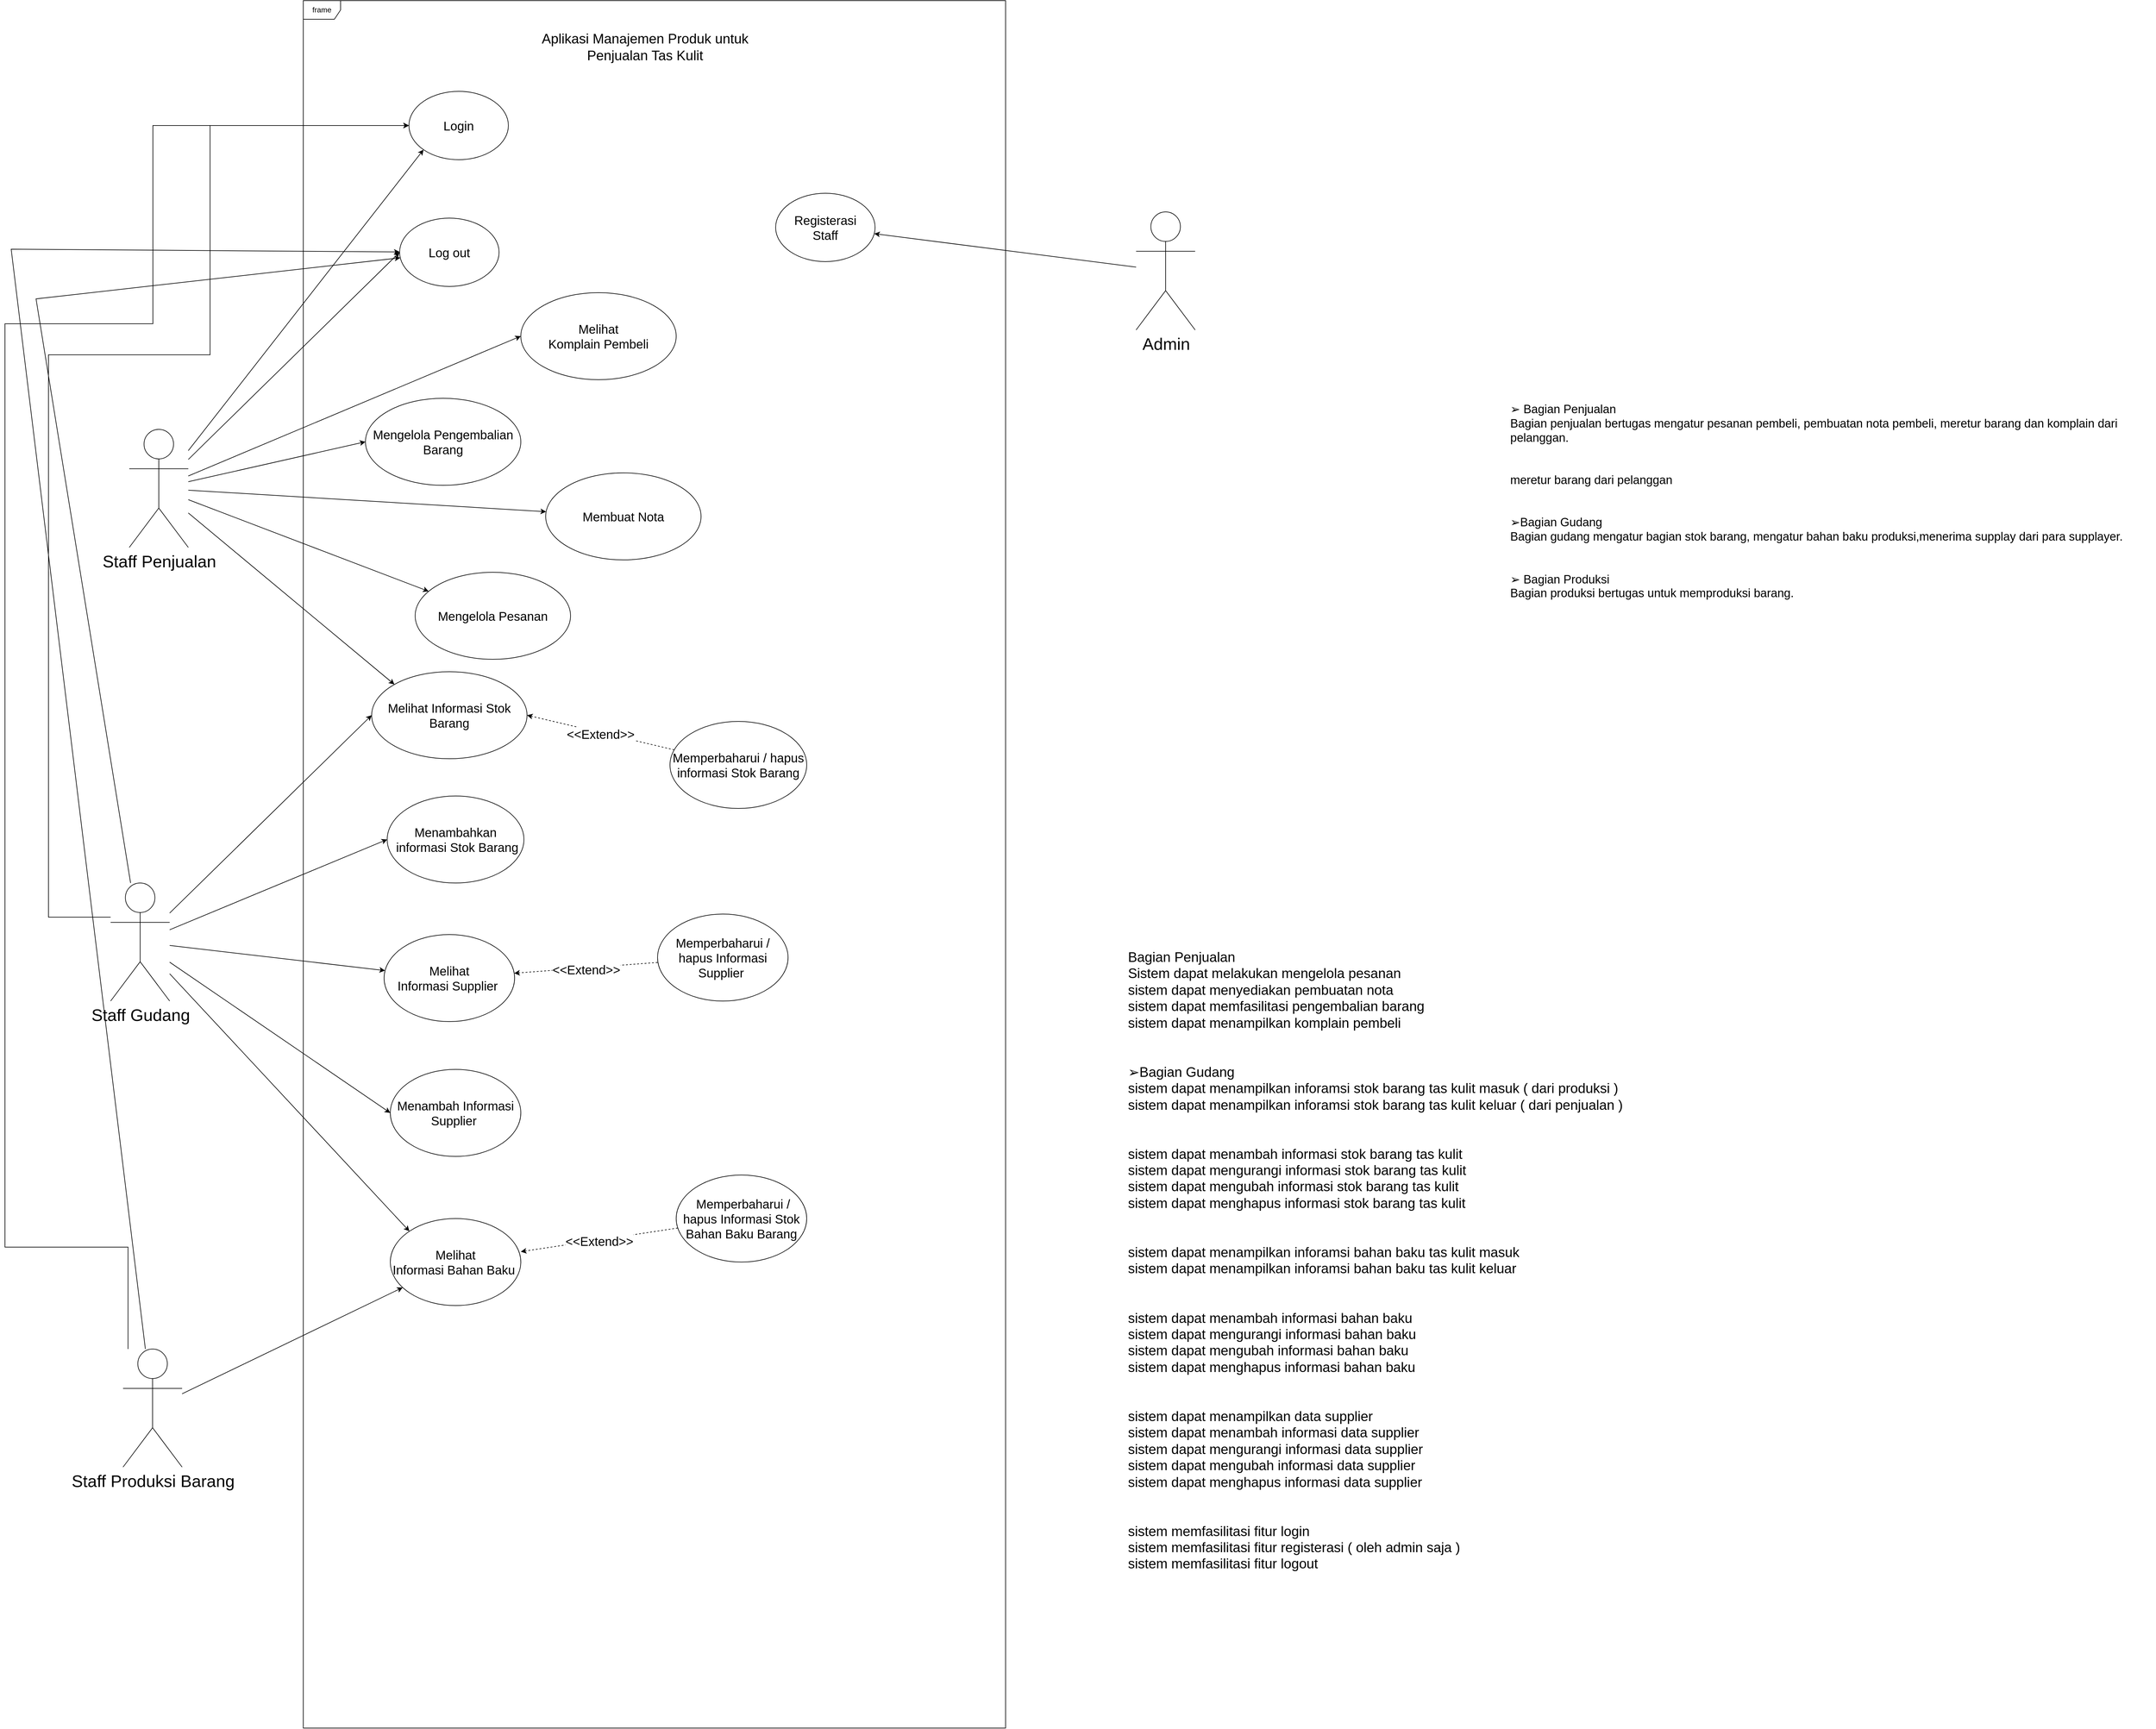 <mxfile version="21.1.1" type="github">
  <diagram name="Page-1" id="xjvxwk_3kaTPLV7VPJxn">
    <mxGraphModel dx="2295" dy="2140" grid="1" gridSize="10" guides="1" tooltips="1" connect="1" arrows="1" fold="1" page="1" pageScale="1" pageWidth="1169" pageHeight="827" math="0" shadow="0">
      <root>
        <mxCell id="0" />
        <mxCell id="1" parent="0" />
        <mxCell id="IXw6Qi-PNi6ADlv29cn4-34" style="rounded=0;orthogonalLoop=1;jettySize=auto;html=1;" edge="1" parent="1" source="IXw6Qi-PNi6ADlv29cn4-1" target="IXw6Qi-PNi6ADlv29cn4-30">
          <mxGeometry relative="1" as="geometry" />
        </mxCell>
        <mxCell id="IXw6Qi-PNi6ADlv29cn4-37" style="rounded=0;orthogonalLoop=1;jettySize=auto;html=1;entryX=0;entryY=0.5;entryDx=0;entryDy=0;" edge="1" parent="1" source="IXw6Qi-PNi6ADlv29cn4-1" target="IXw6Qi-PNi6ADlv29cn4-35">
          <mxGeometry relative="1" as="geometry" />
        </mxCell>
        <mxCell id="IXw6Qi-PNi6ADlv29cn4-61" style="edgeStyle=none;rounded=0;orthogonalLoop=1;jettySize=auto;html=1;entryX=0;entryY=0.5;entryDx=0;entryDy=0;" edge="1" parent="1" source="IXw6Qi-PNi6ADlv29cn4-1" target="IXw6Qi-PNi6ADlv29cn4-49">
          <mxGeometry relative="1" as="geometry" />
        </mxCell>
        <mxCell id="IXw6Qi-PNi6ADlv29cn4-66" style="edgeStyle=none;rounded=0;orthogonalLoop=1;jettySize=auto;html=1;entryX=0;entryY=0;entryDx=0;entryDy=0;" edge="1" parent="1" source="IXw6Qi-PNi6ADlv29cn4-1" target="IXw6Qi-PNi6ADlv29cn4-50">
          <mxGeometry relative="1" as="geometry" />
        </mxCell>
        <mxCell id="IXw6Qi-PNi6ADlv29cn4-67" style="edgeStyle=orthogonalEdgeStyle;rounded=0;orthogonalLoop=1;jettySize=auto;html=1;" edge="1" parent="1" source="IXw6Qi-PNi6ADlv29cn4-1" target="IXw6Qi-PNi6ADlv29cn4-13">
          <mxGeometry relative="1" as="geometry">
            <Array as="points">
              <mxPoint x="100" y="805" />
              <mxPoint x="100" y="-100" />
              <mxPoint x="360" y="-100" />
              <mxPoint x="360" y="-469" />
            </Array>
          </mxGeometry>
        </mxCell>
        <mxCell id="IXw6Qi-PNi6ADlv29cn4-69" style="edgeStyle=none;rounded=0;orthogonalLoop=1;jettySize=auto;html=1;entryX=0;entryY=0.5;entryDx=0;entryDy=0;" edge="1" parent="1" source="IXw6Qi-PNi6ADlv29cn4-1" target="IXw6Qi-PNi6ADlv29cn4-68">
          <mxGeometry relative="1" as="geometry" />
        </mxCell>
        <mxCell id="IXw6Qi-PNi6ADlv29cn4-82" style="edgeStyle=none;rounded=0;orthogonalLoop=1;jettySize=auto;html=1;" edge="1" parent="1" source="IXw6Qi-PNi6ADlv29cn4-1" target="IXw6Qi-PNi6ADlv29cn4-80">
          <mxGeometry relative="1" as="geometry">
            <Array as="points">
              <mxPoint x="80" y="-190" />
            </Array>
          </mxGeometry>
        </mxCell>
        <mxCell id="IXw6Qi-PNi6ADlv29cn4-1" value="Staff Gudang" style="shape=umlActor;verticalLabelPosition=bottom;verticalAlign=top;html=1;fontSize=27;" vertex="1" parent="1">
          <mxGeometry x="200" y="750" width="95" height="190" as="geometry" />
        </mxCell>
        <mxCell id="IXw6Qi-PNi6ADlv29cn4-6" value="frame" style="shape=umlFrame;whiteSpace=wrap;html=1;pointerEvents=0;" vertex="1" parent="1">
          <mxGeometry x="510" y="-670" width="1130" height="2780" as="geometry" />
        </mxCell>
        <mxCell id="IXw6Qi-PNi6ADlv29cn4-12" value="&lt;font style=&quot;font-size: 22px;&quot;&gt;Bagian Penjualan&lt;br style=&quot;font-size: 22px;&quot;&gt;Sistem dapat melakukan mengelola pesanan&amp;nbsp;&lt;br style=&quot;font-size: 22px;&quot;&gt;sistem dapat menyediakan pembuatan nota&amp;nbsp;&lt;br style=&quot;font-size: 22px;&quot;&gt;sistem dapat memfasilitasi pengembalian barang&lt;br style=&quot;font-size: 22px;&quot;&gt;sistem dapat menampilkan komplain pembeli&lt;br style=&quot;font-size: 22px;&quot;&gt;&lt;br style=&quot;font-size: 22px;&quot;&gt;&lt;br style=&quot;font-size: 22px;&quot;&gt;➢Bagian Gudang&lt;br style=&quot;font-size: 22px;&quot;&gt;sistem dapat menampilkan inforamsi stok barang tas kulit masuk ( dari produksi )&lt;br style=&quot;font-size: 22px;&quot;&gt;sistem dapat menampilkan inforamsi stok barang tas kulit keluar ( dari penjualan )&lt;br style=&quot;font-size: 22px;&quot;&gt;&lt;br style=&quot;font-size: 22px;&quot;&gt;&lt;br style=&quot;font-size: 22px;&quot;&gt;sistem dapat menambah informasi stok barang tas kulit&lt;br style=&quot;font-size: 22px;&quot;&gt;sistem dapat mengurangi informasi stok barang tas kulit&lt;br style=&quot;font-size: 22px;&quot;&gt;sistem dapat mengubah informasi stok barang tas kulit&lt;br style=&quot;font-size: 22px;&quot;&gt;sistem dapat menghapus informasi stok barang tas kulit&lt;br style=&quot;font-size: 22px;&quot;&gt;&lt;br style=&quot;font-size: 22px;&quot;&gt;&lt;br style=&quot;font-size: 22px;&quot;&gt;sistem dapat menampilkan inforamsi bahan baku tas kulit masuk&lt;br style=&quot;font-size: 22px;&quot;&gt;sistem dapat menampilkan inforamsi bahan baku tas kulit keluar&lt;br style=&quot;font-size: 22px;&quot;&gt;&lt;br style=&quot;font-size: 22px;&quot;&gt;&lt;br style=&quot;font-size: 22px;&quot;&gt;sistem dapat menambah informasi bahan baku&lt;br style=&quot;font-size: 22px;&quot;&gt;sistem dapat mengurangi informasi bahan baku&lt;br style=&quot;font-size: 22px;&quot;&gt;sistem dapat mengubah informasi bahan baku&lt;br style=&quot;font-size: 22px;&quot;&gt;sistem dapat menghapus informasi bahan baku&lt;br style=&quot;font-size: 22px;&quot;&gt;&lt;br style=&quot;font-size: 22px;&quot;&gt;&lt;br style=&quot;font-size: 22px;&quot;&gt;sistem dapat menampilkan data supplier&lt;br style=&quot;font-size: 22px;&quot;&gt;sistem dapat menambah informasi data supplier&lt;br style=&quot;font-size: 22px;&quot;&gt;sistem dapat mengurangi informasi data supplier&lt;br style=&quot;font-size: 22px;&quot;&gt;sistem dapat mengubah informasi data supplier&lt;br style=&quot;font-size: 22px;&quot;&gt;sistem dapat menghapus informasi data supplier&lt;br style=&quot;font-size: 22px;&quot;&gt;&lt;br style=&quot;font-size: 22px;&quot;&gt;&lt;br style=&quot;font-size: 22px;&quot;&gt;sistem memfasilitasi fitur login&lt;br style=&quot;font-size: 22px;&quot;&gt;sistem memfasilitasi fitur registerasi ( oleh admin saja )&lt;br style=&quot;font-size: 22px;&quot;&gt;sistem memfasilitasi fitur logout&lt;/font&gt;" style="text;whiteSpace=wrap;html=1;fontSize=22;" vertex="1" parent="1">
          <mxGeometry x="1835" y="850" width="881" height="640" as="geometry" />
        </mxCell>
        <mxCell id="IXw6Qi-PNi6ADlv29cn4-13" value="Login" style="ellipse;whiteSpace=wrap;html=1;fontSize=20;" vertex="1" parent="1">
          <mxGeometry x="680" y="-524" width="160" height="110" as="geometry" />
        </mxCell>
        <mxCell id="IXw6Qi-PNi6ADlv29cn4-17" style="edgeStyle=orthogonalEdgeStyle;rounded=0;orthogonalLoop=1;jettySize=auto;html=1;exitX=0.5;exitY=1;exitDx=0;exitDy=0;" edge="1" parent="1">
          <mxGeometry relative="1" as="geometry">
            <mxPoint x="800" y="873" as="sourcePoint" />
            <mxPoint x="800" y="873" as="targetPoint" />
          </mxGeometry>
        </mxCell>
        <mxCell id="IXw6Qi-PNi6ADlv29cn4-53" style="edgeStyle=none;rounded=0;orthogonalLoop=1;jettySize=auto;html=1;entryX=0;entryY=1;entryDx=0;entryDy=0;" edge="1" parent="1" source="IXw6Qi-PNi6ADlv29cn4-23" target="IXw6Qi-PNi6ADlv29cn4-13">
          <mxGeometry relative="1" as="geometry" />
        </mxCell>
        <mxCell id="IXw6Qi-PNi6ADlv29cn4-64" style="edgeStyle=none;rounded=0;orthogonalLoop=1;jettySize=auto;html=1;entryX=0;entryY=0;entryDx=0;entryDy=0;" edge="1" parent="1" source="IXw6Qi-PNi6ADlv29cn4-23" target="IXw6Qi-PNi6ADlv29cn4-49">
          <mxGeometry relative="1" as="geometry" />
        </mxCell>
        <mxCell id="IXw6Qi-PNi6ADlv29cn4-74" style="edgeStyle=none;rounded=0;orthogonalLoop=1;jettySize=auto;html=1;entryX=0;entryY=0.5;entryDx=0;entryDy=0;" edge="1" parent="1" source="IXw6Qi-PNi6ADlv29cn4-23" target="IXw6Qi-PNi6ADlv29cn4-73">
          <mxGeometry relative="1" as="geometry" />
        </mxCell>
        <mxCell id="IXw6Qi-PNi6ADlv29cn4-75" style="edgeStyle=none;rounded=0;orthogonalLoop=1;jettySize=auto;html=1;entryX=0;entryY=0.5;entryDx=0;entryDy=0;" edge="1" parent="1" source="IXw6Qi-PNi6ADlv29cn4-23" target="IXw6Qi-PNi6ADlv29cn4-72">
          <mxGeometry relative="1" as="geometry" />
        </mxCell>
        <mxCell id="IXw6Qi-PNi6ADlv29cn4-76" style="edgeStyle=none;rounded=0;orthogonalLoop=1;jettySize=auto;html=1;" edge="1" parent="1" source="IXw6Qi-PNi6ADlv29cn4-23" target="IXw6Qi-PNi6ADlv29cn4-71">
          <mxGeometry relative="1" as="geometry" />
        </mxCell>
        <mxCell id="IXw6Qi-PNi6ADlv29cn4-77" style="edgeStyle=none;rounded=0;orthogonalLoop=1;jettySize=auto;html=1;" edge="1" parent="1" source="IXw6Qi-PNi6ADlv29cn4-23" target="IXw6Qi-PNi6ADlv29cn4-70">
          <mxGeometry relative="1" as="geometry" />
        </mxCell>
        <mxCell id="IXw6Qi-PNi6ADlv29cn4-81" style="edgeStyle=none;rounded=0;orthogonalLoop=1;jettySize=auto;html=1;entryX=0;entryY=0.5;entryDx=0;entryDy=0;" edge="1" parent="1" source="IXw6Qi-PNi6ADlv29cn4-23" target="IXw6Qi-PNi6ADlv29cn4-80">
          <mxGeometry relative="1" as="geometry" />
        </mxCell>
        <mxCell id="IXw6Qi-PNi6ADlv29cn4-23" value="Staff Penjualan" style="shape=umlActor;verticalLabelPosition=bottom;verticalAlign=top;html=1;fontSize=27;" vertex="1" parent="1">
          <mxGeometry x="230" y="20" width="95" height="190" as="geometry" />
        </mxCell>
        <mxCell id="IXw6Qi-PNi6ADlv29cn4-55" style="edgeStyle=orthogonalEdgeStyle;rounded=0;orthogonalLoop=1;jettySize=auto;html=1;" edge="1" parent="1" source="IXw6Qi-PNi6ADlv29cn4-24" target="IXw6Qi-PNi6ADlv29cn4-13">
          <mxGeometry relative="1" as="geometry">
            <Array as="points">
              <mxPoint x="228" y="1336" />
              <mxPoint x="30" y="1336" />
              <mxPoint x="30" y="-150" />
              <mxPoint x="268" y="-150" />
              <mxPoint x="268" y="-469" />
            </Array>
          </mxGeometry>
        </mxCell>
        <mxCell id="IXw6Qi-PNi6ADlv29cn4-65" style="edgeStyle=none;rounded=0;orthogonalLoop=1;jettySize=auto;html=1;" edge="1" parent="1" source="IXw6Qi-PNi6ADlv29cn4-24" target="IXw6Qi-PNi6ADlv29cn4-50">
          <mxGeometry relative="1" as="geometry" />
        </mxCell>
        <mxCell id="IXw6Qi-PNi6ADlv29cn4-83" style="edgeStyle=none;rounded=0;orthogonalLoop=1;jettySize=auto;html=1;" edge="1" parent="1" source="IXw6Qi-PNi6ADlv29cn4-24" target="IXw6Qi-PNi6ADlv29cn4-80">
          <mxGeometry relative="1" as="geometry">
            <Array as="points">
              <mxPoint x="40" y="-270" />
            </Array>
          </mxGeometry>
        </mxCell>
        <mxCell id="IXw6Qi-PNi6ADlv29cn4-24" value="Staff Produksi Barang" style="shape=umlActor;verticalLabelPosition=bottom;verticalAlign=top;html=1;fontSize=27;" vertex="1" parent="1">
          <mxGeometry x="220" y="1500" width="95" height="190" as="geometry" />
        </mxCell>
        <mxCell id="IXw6Qi-PNi6ADlv29cn4-25" value="Memperbaharui&amp;nbsp;/ hapus informasi Stok Barang" style="ellipse;whiteSpace=wrap;html=1;fontSize=20;" vertex="1" parent="1">
          <mxGeometry x="1100" y="490" width="220" height="140" as="geometry" />
        </mxCell>
        <mxCell id="IXw6Qi-PNi6ADlv29cn4-26" value="➢ Bagian Penjualan&#xa;Bagian penjualan bertugas mengatur pesanan pembeli, pembuatan nota pembeli, meretur barang dan komplain dari pelanggan.&#xa;&#xa;&#xa;meretur barang dari pelanggan&#xa;&#xa;&#xa;➢Bagian Gudang&#xa;Bagian gudang mengatur bagian stok barang, mengatur bahan baku produksi,menerima supplay dari para supplayer.&#xa;&#xa;&#xa;➢ Bagian Produksi&#xa;Bagian produksi bertugas untuk memproduksi barang." style="text;whiteSpace=wrap;html=1;fontSize=19;" vertex="1" parent="1">
          <mxGeometry x="2450" y="-30" width="1040" height="240" as="geometry" />
        </mxCell>
        <mxCell id="IXw6Qi-PNi6ADlv29cn4-27" value="Aplikasi Manajemen Produk untuk Penjualan Tas Kulit" style="text;html=1;strokeColor=none;fillColor=none;align=center;verticalAlign=middle;whiteSpace=wrap;rounded=0;fontSize=22;" vertex="1" parent="1">
          <mxGeometry x="880" y="-610" width="360" height="30" as="geometry" />
        </mxCell>
        <mxCell id="IXw6Qi-PNi6ADlv29cn4-28" value="&amp;nbsp;Memperbaharui&amp;nbsp;/ hapus Informasi Stok Bahan Baku Barang" style="ellipse;whiteSpace=wrap;html=1;fontSize=20;" vertex="1" parent="1">
          <mxGeometry x="1110" y="1220" width="210" height="140" as="geometry" />
        </mxCell>
        <mxCell id="IXw6Qi-PNi6ADlv29cn4-29" value="Memperbaharui / hapus Informasi Supplier&amp;nbsp;" style="ellipse;whiteSpace=wrap;html=1;fontSize=20;" vertex="1" parent="1">
          <mxGeometry x="1080" y="800" width="210" height="140" as="geometry" />
        </mxCell>
        <mxCell id="IXw6Qi-PNi6ADlv29cn4-43" value="&lt;font style=&quot;font-size: 20px;&quot;&gt;&amp;lt;&amp;lt;Extend&amp;gt;&amp;gt;&lt;/font&gt;" style="edgeStyle=none;rounded=0;orthogonalLoop=1;jettySize=auto;html=1;dashed=1;endArrow=none;endFill=0;startArrow=classic;startFill=1;" edge="1" parent="1" source="IXw6Qi-PNi6ADlv29cn4-30" target="IXw6Qi-PNi6ADlv29cn4-29">
          <mxGeometry x="-0.01" y="-2" relative="1" as="geometry">
            <Array as="points" />
            <mxPoint x="1" as="offset" />
          </mxGeometry>
        </mxCell>
        <mxCell id="IXw6Qi-PNi6ADlv29cn4-30" value="Melihat&lt;br&gt;Informasi Supplier&amp;nbsp;" style="ellipse;whiteSpace=wrap;html=1;fontSize=20;" vertex="1" parent="1">
          <mxGeometry x="640" y="833" width="210" height="140" as="geometry" />
        </mxCell>
        <mxCell id="IXw6Qi-PNi6ADlv29cn4-35" value="Menambah Informasi Supplier&amp;nbsp;" style="ellipse;whiteSpace=wrap;html=1;fontSize=20;" vertex="1" parent="1">
          <mxGeometry x="650" y="1050" width="210" height="140" as="geometry" />
        </mxCell>
        <mxCell id="IXw6Qi-PNi6ADlv29cn4-49" value="Melihat Informasi Stok Barang" style="ellipse;whiteSpace=wrap;html=1;fontSize=20;" vertex="1" parent="1">
          <mxGeometry x="620" y="410" width="250" height="140" as="geometry" />
        </mxCell>
        <mxCell id="IXw6Qi-PNi6ADlv29cn4-50" value="Melihat&lt;br&gt;Informasi Bahan Baku&amp;nbsp;" style="ellipse;whiteSpace=wrap;html=1;fontSize=20;" vertex="1" parent="1">
          <mxGeometry x="650" y="1290" width="210" height="140" as="geometry" />
        </mxCell>
        <mxCell id="IXw6Qi-PNi6ADlv29cn4-79" style="edgeStyle=none;rounded=0;orthogonalLoop=1;jettySize=auto;html=1;" edge="1" parent="1" source="IXw6Qi-PNi6ADlv29cn4-56" target="IXw6Qi-PNi6ADlv29cn4-78">
          <mxGeometry relative="1" as="geometry" />
        </mxCell>
        <mxCell id="IXw6Qi-PNi6ADlv29cn4-56" value="Admin" style="shape=umlActor;verticalLabelPosition=bottom;verticalAlign=top;html=1;fontSize=27;" vertex="1" parent="1">
          <mxGeometry x="1850" y="-330" width="95" height="190" as="geometry" />
        </mxCell>
        <mxCell id="IXw6Qi-PNi6ADlv29cn4-60" value="&lt;font style=&quot;font-size: 20px;&quot;&gt;&amp;lt;&amp;lt;Extend&amp;gt;&amp;gt;&lt;/font&gt;" style="edgeStyle=none;rounded=0;orthogonalLoop=1;jettySize=auto;html=1;dashed=1;exitX=1;exitY=0.381;exitDx=0;exitDy=0;exitPerimeter=0;endArrow=none;endFill=0;startArrow=classic;startFill=1;" edge="1" parent="1" source="IXw6Qi-PNi6ADlv29cn4-50" target="IXw6Qi-PNi6ADlv29cn4-28">
          <mxGeometry x="-0.01" y="-2" relative="1" as="geometry">
            <mxPoint x="880" y="750" as="sourcePoint" />
            <mxPoint x="1080" y="828" as="targetPoint" />
            <Array as="points" />
            <mxPoint x="1" as="offset" />
          </mxGeometry>
        </mxCell>
        <mxCell id="IXw6Qi-PNi6ADlv29cn4-63" value="&lt;font style=&quot;font-size: 20px;&quot;&gt;&amp;lt;&amp;lt;Extend&amp;gt;&amp;gt;&lt;/font&gt;" style="edgeStyle=none;rounded=0;orthogonalLoop=1;jettySize=auto;html=1;dashed=1;endArrow=none;endFill=0;startArrow=classic;startFill=1;exitX=1;exitY=0.5;exitDx=0;exitDy=0;" edge="1" parent="1" source="IXw6Qi-PNi6ADlv29cn4-49" target="IXw6Qi-PNi6ADlv29cn4-25">
          <mxGeometry x="-0.01" y="-2" relative="1" as="geometry">
            <mxPoint x="818" y="544.5" as="sourcePoint" />
            <mxPoint x="1040" y="515.5" as="targetPoint" />
            <Array as="points" />
            <mxPoint x="1" as="offset" />
          </mxGeometry>
        </mxCell>
        <mxCell id="IXw6Qi-PNi6ADlv29cn4-68" value="Menambahkan&lt;br&gt;&amp;nbsp;informasi Stok Barang" style="ellipse;whiteSpace=wrap;html=1;fontSize=20;" vertex="1" parent="1">
          <mxGeometry x="645" y="610" width="220" height="140" as="geometry" />
        </mxCell>
        <mxCell id="IXw6Qi-PNi6ADlv29cn4-70" value="Mengelola Pesanan" style="ellipse;whiteSpace=wrap;html=1;fontSize=20;" vertex="1" parent="1">
          <mxGeometry x="690" y="250" width="250" height="140" as="geometry" />
        </mxCell>
        <mxCell id="IXw6Qi-PNi6ADlv29cn4-71" value="Membuat Nota" style="ellipse;whiteSpace=wrap;html=1;fontSize=20;" vertex="1" parent="1">
          <mxGeometry x="900" y="90" width="250" height="140" as="geometry" />
        </mxCell>
        <mxCell id="IXw6Qi-PNi6ADlv29cn4-72" value="Mengelola Pengembalian Barang" style="ellipse;whiteSpace=wrap;html=1;fontSize=20;" vertex="1" parent="1">
          <mxGeometry x="610" y="-30" width="250" height="140" as="geometry" />
        </mxCell>
        <mxCell id="IXw6Qi-PNi6ADlv29cn4-73" value="Melihat &lt;br&gt;Komplain Pembeli" style="ellipse;whiteSpace=wrap;html=1;fontSize=20;" vertex="1" parent="1">
          <mxGeometry x="860" y="-200" width="250" height="140" as="geometry" />
        </mxCell>
        <mxCell id="IXw6Qi-PNi6ADlv29cn4-78" value="Registerasi &lt;br&gt;Staff" style="ellipse;whiteSpace=wrap;html=1;fontSize=20;" vertex="1" parent="1">
          <mxGeometry x="1270" y="-360" width="160" height="110" as="geometry" />
        </mxCell>
        <mxCell id="IXw6Qi-PNi6ADlv29cn4-80" value="Log out" style="ellipse;whiteSpace=wrap;html=1;fontSize=20;" vertex="1" parent="1">
          <mxGeometry x="665" y="-320" width="160" height="110" as="geometry" />
        </mxCell>
      </root>
    </mxGraphModel>
  </diagram>
</mxfile>
